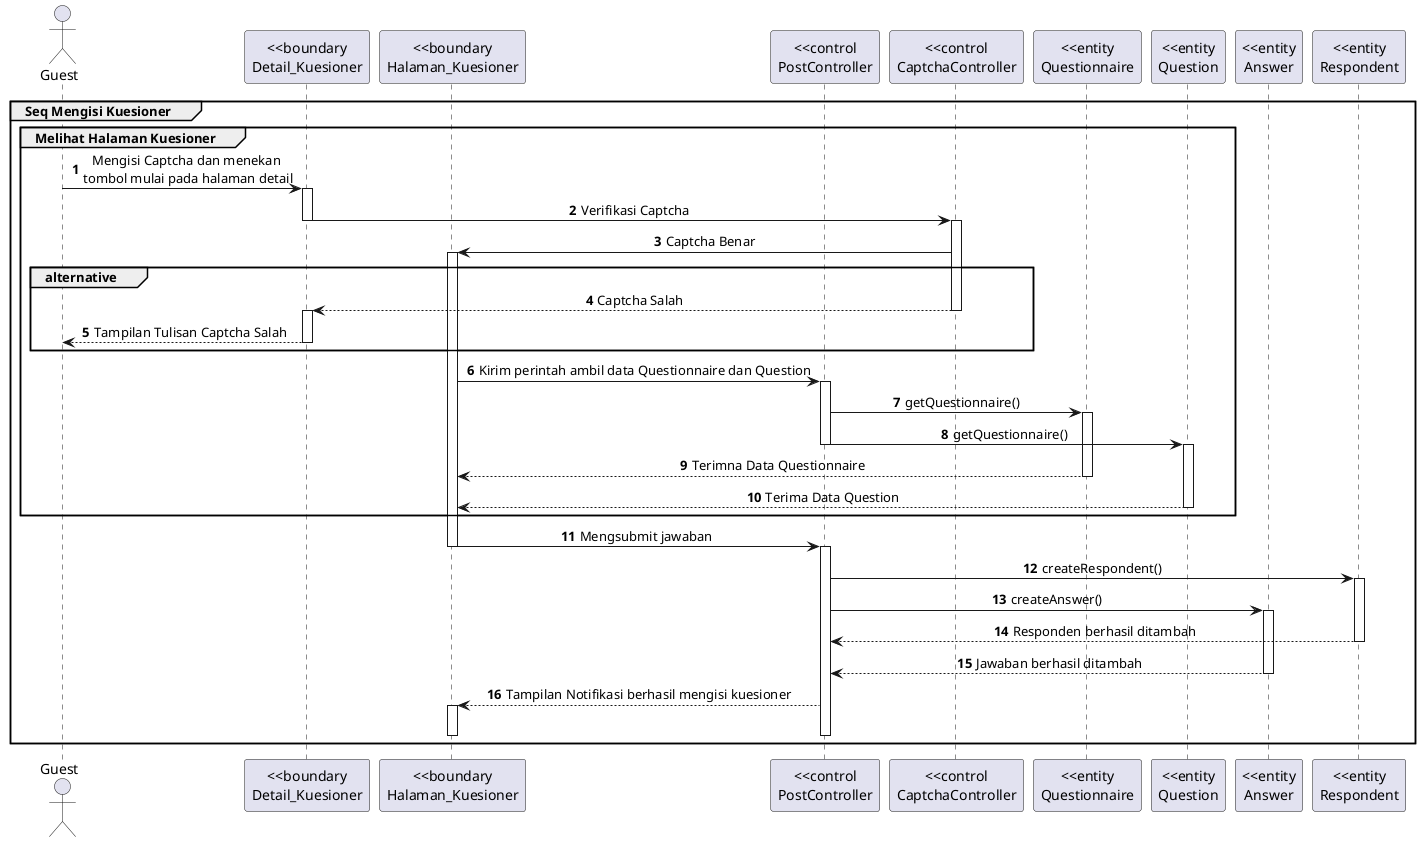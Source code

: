 @startuml Interaction Mengisi Kuesioner 2
autonumber
skinparam SequenceMessageAlignment center

actor "Guest" as A
participant "<<boundary\nDetail_Kuesioner" as detail
participant "<<boundary\nHalaman_Kuesioner" as halaman    
participant "<<control\nPostController" as pcontrol
participant "<<control\nCaptchaController" as ccontrol
participant "<<entity\nQuestionnaire" as q
participant "<<entity\nQuestion" as qn
participant "<<entity\nAnswer" as a
participant "<<entity\nRespondent" as r

group Seq Mengisi Kuesioner


    group Melihat Halaman Kuesioner
        A->detail: Mengisi Captcha dan menekan \ntombol mulai pada halaman detail
        activate detail
        detail -> ccontrol : Verifikasi Captcha
        deactivate detail
        activate ccontrol
        ccontrol -> halaman : Captcha Benar
        activate halaman
        group alternative 
            ccontrol --> detail: Captcha Salah
            deactivate ccontrol
            activate detail
            detail --> A: Tampilan Tulisan Captcha Salah
            deactivate detail
        end
        halaman-> pcontrol: Kirim perintah ambil data Questionnaire dan Question
        activate pcontrol

        pcontrol->q: getQuestionnaire()
        activate q
        pcontrol->qn: getQuestionnaire()
        deactivate pcontrol
        activate qn
        q-->halaman: Terimna Data Questionnaire
        deactivate q
        qn-->halaman: Terima Data Question
        deactivate qn

    end

    halaman -> pcontrol: Mengsubmit jawaban
        deactivate halaman
    activate pcontrol
    pcontrol -> r: createRespondent()
    activate r
    pcontrol -> a: createAnswer()
    activate a

    r-->pcontrol: Responden berhasil ditambah
    deactivate r
    a-->pcontrol: Jawaban berhasil ditambah
    deactivate a

    pcontrol-->halaman: Tampilan Notifikasi berhasil mengisi kuesioner
    activate halaman
    deactivate halaman
    deactivate pcontrol
    

end


@enduml